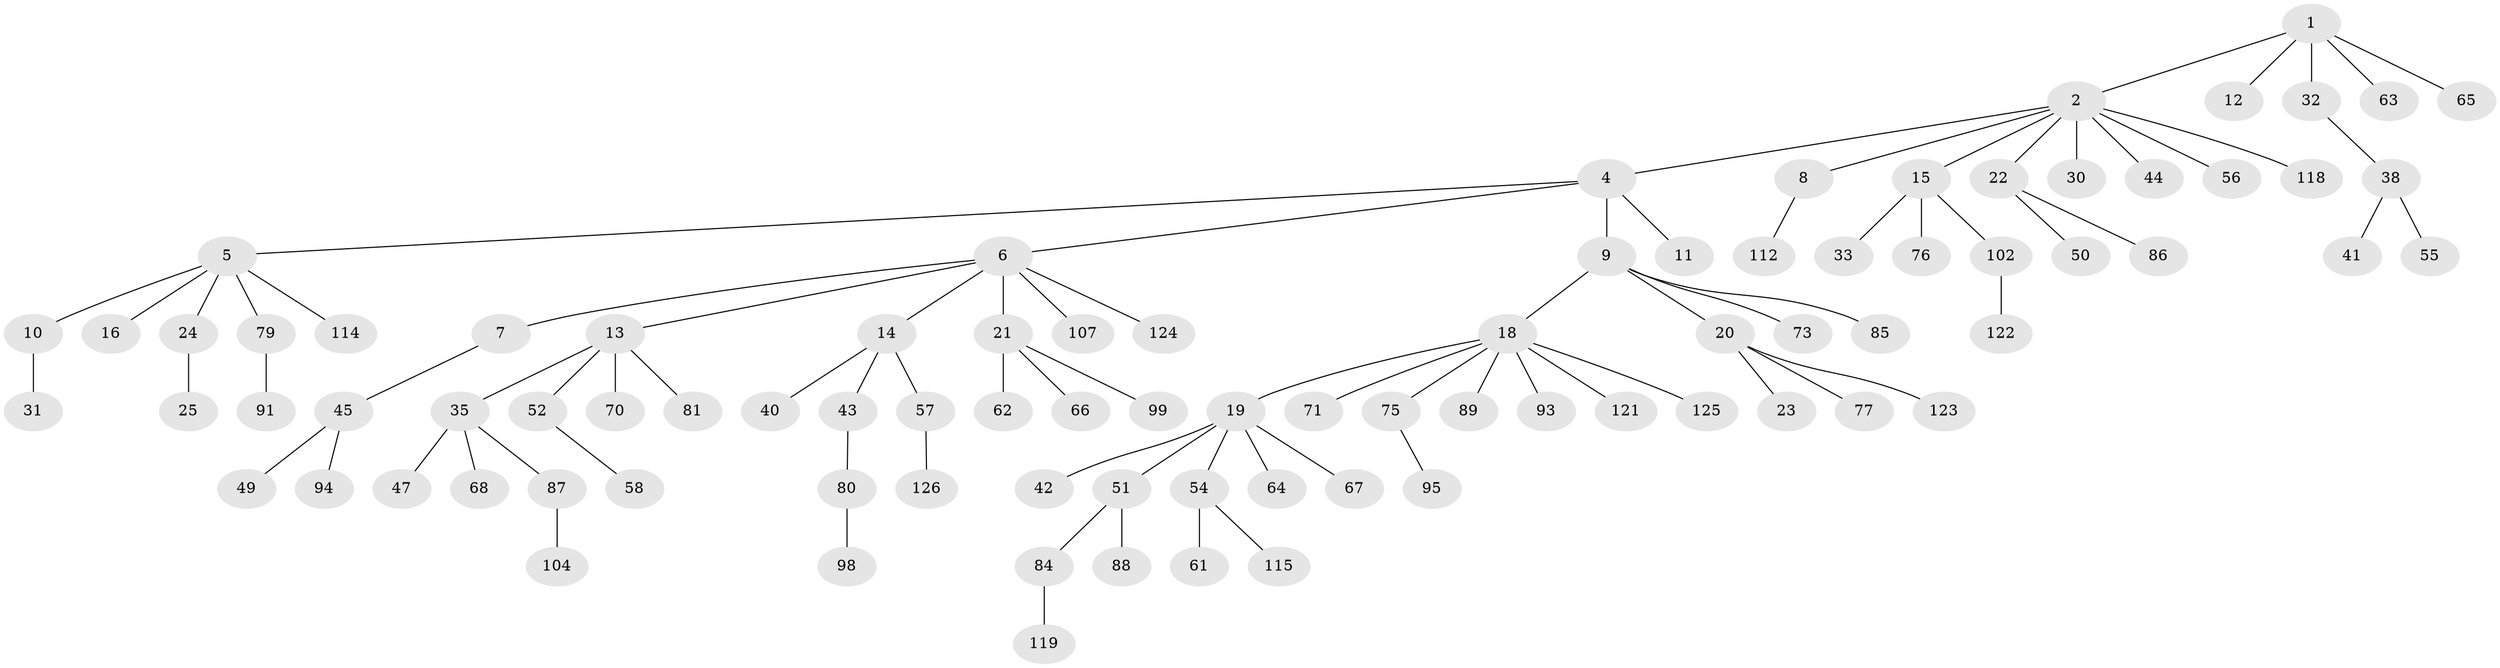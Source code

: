 // Generated by graph-tools (version 1.1) at 2025/52/02/27/25 19:52:11]
// undirected, 88 vertices, 87 edges
graph export_dot {
graph [start="1"]
  node [color=gray90,style=filled];
  1 [super="+26"];
  2 [super="+3"];
  4 [super="+37"];
  5 [super="+60"];
  6 [super="+82"];
  7 [super="+17"];
  8 [super="+100"];
  9 [super="+53"];
  10 [super="+113"];
  11;
  12;
  13 [super="+27"];
  14;
  15;
  16;
  18 [super="+29"];
  19 [super="+39"];
  20 [super="+28"];
  21;
  22 [super="+74"];
  23;
  24 [super="+34"];
  25 [super="+69"];
  30 [super="+106"];
  31 [super="+96"];
  32 [super="+36"];
  33;
  35 [super="+46"];
  38 [super="+48"];
  40;
  41;
  42;
  43 [super="+59"];
  44;
  45 [super="+97"];
  47;
  49;
  50;
  51;
  52;
  54 [super="+78"];
  55;
  56 [super="+111"];
  57 [super="+92"];
  58;
  61;
  62 [super="+108"];
  63;
  64 [super="+103"];
  65;
  66 [super="+110"];
  67 [super="+120"];
  68;
  70 [super="+72"];
  71;
  73 [super="+83"];
  75;
  76;
  77;
  79 [super="+90"];
  80;
  81;
  84 [super="+101"];
  85;
  86;
  87 [super="+116"];
  88 [super="+109"];
  89;
  91;
  93;
  94;
  95 [super="+117"];
  98;
  99;
  102 [super="+105"];
  104;
  107;
  112;
  114;
  115;
  118;
  119;
  121;
  122;
  123;
  124;
  125;
  126;
  1 -- 2;
  1 -- 12;
  1 -- 32;
  1 -- 65;
  1 -- 63;
  2 -- 4;
  2 -- 8;
  2 -- 15;
  2 -- 22;
  2 -- 30;
  2 -- 44;
  2 -- 118;
  2 -- 56;
  4 -- 5;
  4 -- 6;
  4 -- 9;
  4 -- 11;
  5 -- 10;
  5 -- 16;
  5 -- 24;
  5 -- 114;
  5 -- 79;
  6 -- 7;
  6 -- 13;
  6 -- 14;
  6 -- 21;
  6 -- 107;
  6 -- 124;
  7 -- 45;
  8 -- 112;
  9 -- 18;
  9 -- 20;
  9 -- 73;
  9 -- 85;
  10 -- 31;
  13 -- 35;
  13 -- 52;
  13 -- 81;
  13 -- 70;
  14 -- 40;
  14 -- 43;
  14 -- 57;
  15 -- 33;
  15 -- 76;
  15 -- 102;
  18 -- 19;
  18 -- 75;
  18 -- 89;
  18 -- 93;
  18 -- 121;
  18 -- 125;
  18 -- 71;
  19 -- 64;
  19 -- 67;
  19 -- 51;
  19 -- 54;
  19 -- 42;
  20 -- 23;
  20 -- 123;
  20 -- 77;
  21 -- 62;
  21 -- 66;
  21 -- 99;
  22 -- 50;
  22 -- 86;
  24 -- 25;
  32 -- 38;
  35 -- 68;
  35 -- 47;
  35 -- 87;
  38 -- 41;
  38 -- 55;
  43 -- 80;
  45 -- 49;
  45 -- 94;
  51 -- 84;
  51 -- 88;
  52 -- 58;
  54 -- 61;
  54 -- 115;
  57 -- 126;
  75 -- 95;
  79 -- 91;
  80 -- 98;
  84 -- 119;
  87 -- 104;
  102 -- 122;
}

